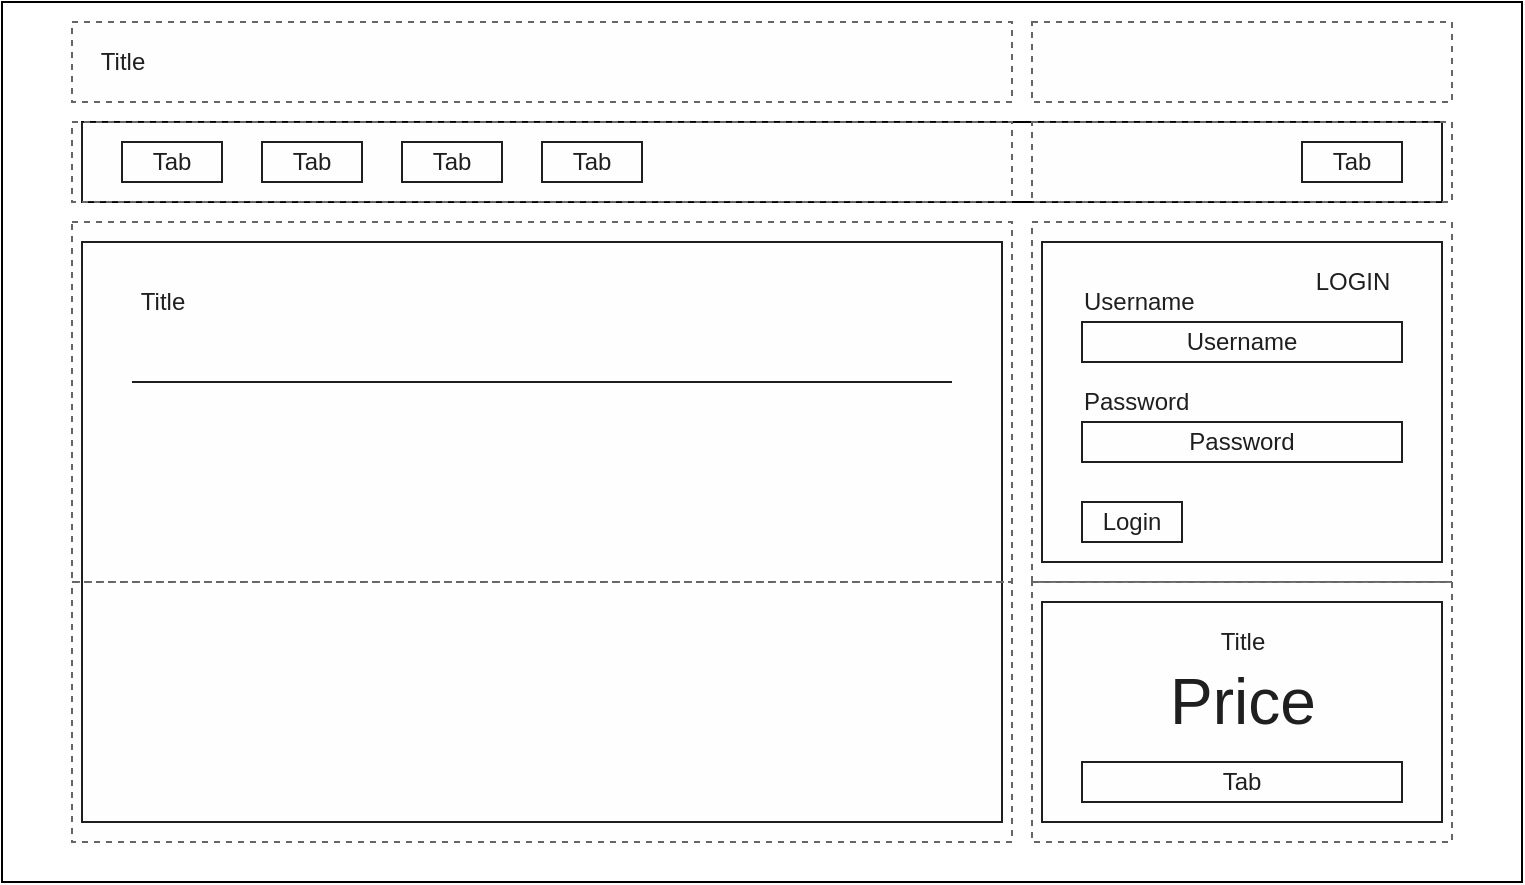 <mxfile>
    <diagram id="w7UXQPYTw2yrEdpNkr8c" name="Page-1">
        <mxGraphModel dx="884" dy="627" grid="1" gridSize="10" guides="1" tooltips="1" connect="1" arrows="1" fold="1" page="1" pageScale="1" pageWidth="827" pageHeight="1169" math="0" shadow="0">
            <root>
                <mxCell id="0"/>
                <mxCell id="1" parent="0"/>
                <mxCell id="2" value="" style="rounded=0;whiteSpace=wrap;html=1;" parent="1" vertex="1">
                    <mxGeometry x="40" y="40" width="760" height="440" as="geometry"/>
                </mxCell>
                <mxCell id="3" value="Title" style="text;html=1;align=center;verticalAlign=middle;resizable=0;points=[];autosize=1;strokeColor=none;" parent="1" vertex="1">
                    <mxGeometry x="80" y="60" width="40" height="20" as="geometry"/>
                </mxCell>
                <mxCell id="4" value="" style="rounded=0;whiteSpace=wrap;html=1;" parent="1" vertex="1">
                    <mxGeometry x="80" y="100" width="680" height="40" as="geometry"/>
                </mxCell>
                <mxCell id="5" value="" style="rounded=0;whiteSpace=wrap;html=1;" parent="1" vertex="1">
                    <mxGeometry x="80" y="160" width="460" height="290" as="geometry"/>
                </mxCell>
                <mxCell id="6" value="" style="rounded=0;whiteSpace=wrap;html=1;" parent="1" vertex="1">
                    <mxGeometry x="560" y="160" width="200" height="160" as="geometry"/>
                </mxCell>
                <mxCell id="7" value="" style="rounded=0;whiteSpace=wrap;html=1;" parent="1" vertex="1">
                    <mxGeometry x="560" y="340" width="200" height="110" as="geometry"/>
                </mxCell>
                <mxCell id="8" value="Tab" style="rounded=0;whiteSpace=wrap;html=1;" parent="1" vertex="1">
                    <mxGeometry x="100" y="110" width="50" height="20" as="geometry"/>
                </mxCell>
                <mxCell id="9" value="Tab" style="rounded=0;whiteSpace=wrap;html=1;" parent="1" vertex="1">
                    <mxGeometry x="170" y="110" width="50" height="20" as="geometry"/>
                </mxCell>
                <mxCell id="10" value="Tab" style="rounded=0;whiteSpace=wrap;html=1;" parent="1" vertex="1">
                    <mxGeometry x="240" y="110" width="50" height="20" as="geometry"/>
                </mxCell>
                <mxCell id="11" value="Tab" style="rounded=0;whiteSpace=wrap;html=1;" parent="1" vertex="1">
                    <mxGeometry x="310" y="110" width="50" height="20" as="geometry"/>
                </mxCell>
                <mxCell id="12" value="Tab" style="rounded=0;whiteSpace=wrap;html=1;" parent="1" vertex="1">
                    <mxGeometry x="690" y="110" width="50" height="20" as="geometry"/>
                </mxCell>
                <mxCell id="16" value="Title" style="text;html=1;align=center;verticalAlign=middle;resizable=0;points=[];autosize=1;strokeColor=none;" parent="1" vertex="1">
                    <mxGeometry x="100" y="180" width="40" height="20" as="geometry"/>
                </mxCell>
                <mxCell id="17" value="" style="endArrow=none;html=1;" parent="1" edge="1">
                    <mxGeometry width="50" height="50" relative="1" as="geometry">
                        <mxPoint x="105" y="230" as="sourcePoint"/>
                        <mxPoint x="515" y="230" as="targetPoint"/>
                    </mxGeometry>
                </mxCell>
                <mxCell id="19" value="Tab" style="rounded=0;whiteSpace=wrap;html=1;" parent="1" vertex="1">
                    <mxGeometry x="580" y="420" width="160" height="20" as="geometry"/>
                </mxCell>
                <mxCell id="20" value="Title" style="text;html=1;align=center;verticalAlign=middle;resizable=0;points=[];autosize=1;strokeColor=none;" parent="1" vertex="1">
                    <mxGeometry x="640" y="350" width="40" height="20" as="geometry"/>
                </mxCell>
                <mxCell id="21" value="Price" style="text;html=1;align=center;verticalAlign=middle;resizable=0;points=[];autosize=1;strokeColor=none;fontSize=32;" parent="1" vertex="1">
                    <mxGeometry x="615" y="370" width="90" height="40" as="geometry"/>
                </mxCell>
                <mxCell id="22" value="Login" style="rounded=0;whiteSpace=wrap;html=1;" parent="1" vertex="1">
                    <mxGeometry x="580" y="290" width="50" height="20" as="geometry"/>
                </mxCell>
                <mxCell id="23" value="LOGIN" style="text;html=1;align=center;verticalAlign=middle;resizable=0;points=[];autosize=1;strokeColor=none;" parent="1" vertex="1">
                    <mxGeometry x="690" y="170" width="50" height="20" as="geometry"/>
                </mxCell>
                <mxCell id="24" value="Username" style="rounded=0;whiteSpace=wrap;html=1;" parent="1" vertex="1">
                    <mxGeometry x="580" y="200" width="160" height="20" as="geometry"/>
                </mxCell>
                <mxCell id="25" value="Password" style="rounded=0;whiteSpace=wrap;html=1;" parent="1" vertex="1">
                    <mxGeometry x="580" y="250" width="160" height="20" as="geometry"/>
                </mxCell>
                <mxCell id="27" value="Username" style="text;html=1;align=left;verticalAlign=middle;resizable=0;points=[];autosize=1;strokeColor=none;" parent="1" vertex="1">
                    <mxGeometry x="579" y="180" width="70" height="20" as="geometry"/>
                </mxCell>
                <mxCell id="28" value="Password" style="text;html=1;align=left;verticalAlign=middle;resizable=0;points=[];autosize=1;strokeColor=none;" parent="1" vertex="1">
                    <mxGeometry x="579" y="230" width="70" height="20" as="geometry"/>
                </mxCell>
                <mxCell id="29" value="" style="rounded=0;whiteSpace=wrap;html=1;dashed=1;strokeColor=#666666;fontColor=#333333;fillColor=#F5F5F520;" vertex="1" parent="1">
                    <mxGeometry x="75" y="50" width="470" height="40" as="geometry"/>
                </mxCell>
                <mxCell id="30" value="" style="rounded=0;whiteSpace=wrap;html=1;dashed=1;strokeColor=#666666;fontColor=#333333;fillColor=#F5F5F520;" vertex="1" parent="1">
                    <mxGeometry x="555" y="50" width="210" height="40" as="geometry"/>
                </mxCell>
                <mxCell id="31" value="" style="rounded=0;whiteSpace=wrap;html=1;dashed=1;strokeColor=#666666;fontColor=#333333;fillColor=#F5F5F520;" vertex="1" parent="1">
                    <mxGeometry x="75" y="100" width="470" height="40" as="geometry"/>
                </mxCell>
                <mxCell id="32" value="" style="rounded=0;whiteSpace=wrap;html=1;dashed=1;strokeColor=#666666;fontColor=#333333;fillColor=#F5F5F520;" vertex="1" parent="1">
                    <mxGeometry x="555" y="100" width="210" height="40" as="geometry"/>
                </mxCell>
                <mxCell id="33" value="" style="rounded=0;whiteSpace=wrap;html=1;dashed=1;strokeColor=#666666;fontColor=#333333;fillColor=#F5F5F520;" vertex="1" parent="1">
                    <mxGeometry x="75" y="150" width="470" height="180" as="geometry"/>
                </mxCell>
                <mxCell id="34" value="" style="rounded=0;whiteSpace=wrap;html=1;dashed=1;strokeColor=#666666;fontColor=#333333;fillColor=#F5F5F520;" vertex="1" parent="1">
                    <mxGeometry x="555" y="150" width="210" height="180" as="geometry"/>
                </mxCell>
                <mxCell id="35" value="" style="rounded=0;whiteSpace=wrap;html=1;dashed=1;strokeColor=#666666;fontColor=#333333;fillColor=#F5F5F520;" vertex="1" parent="1">
                    <mxGeometry x="75" y="330" width="470" height="130" as="geometry"/>
                </mxCell>
                <mxCell id="36" value="" style="rounded=0;whiteSpace=wrap;html=1;dashed=1;strokeColor=#666666;fontColor=#333333;fillColor=#F5F5F520;" vertex="1" parent="1">
                    <mxGeometry x="555" y="330" width="210" height="130" as="geometry"/>
                </mxCell>
            </root>
        </mxGraphModel>
    </diagram>
</mxfile>